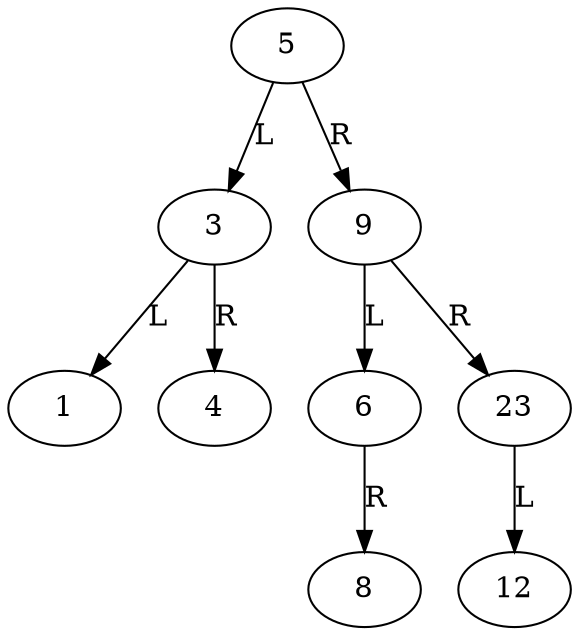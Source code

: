 digraph G { 
splines=line; 
node5[ label = "5"];
node3[ label = "3"];
node1[ label = "1"];
node4[ label = "4"];
node3->node1[ label = "L"];
node3->node4[ label = "R"];
node9[ label = "9"];
node6[ label = "6"];
node8[ label = "8"];
node6->node8[ label = "R"];
node23[ label = "23"];
node12[ label = "12"];
node23->node12[ label = "L"];
node9->node6[ label = "L"];
node9->node23[ label = "R"];
node5->node3[ label = "L"];
node5->node9[ label = "R"];
}